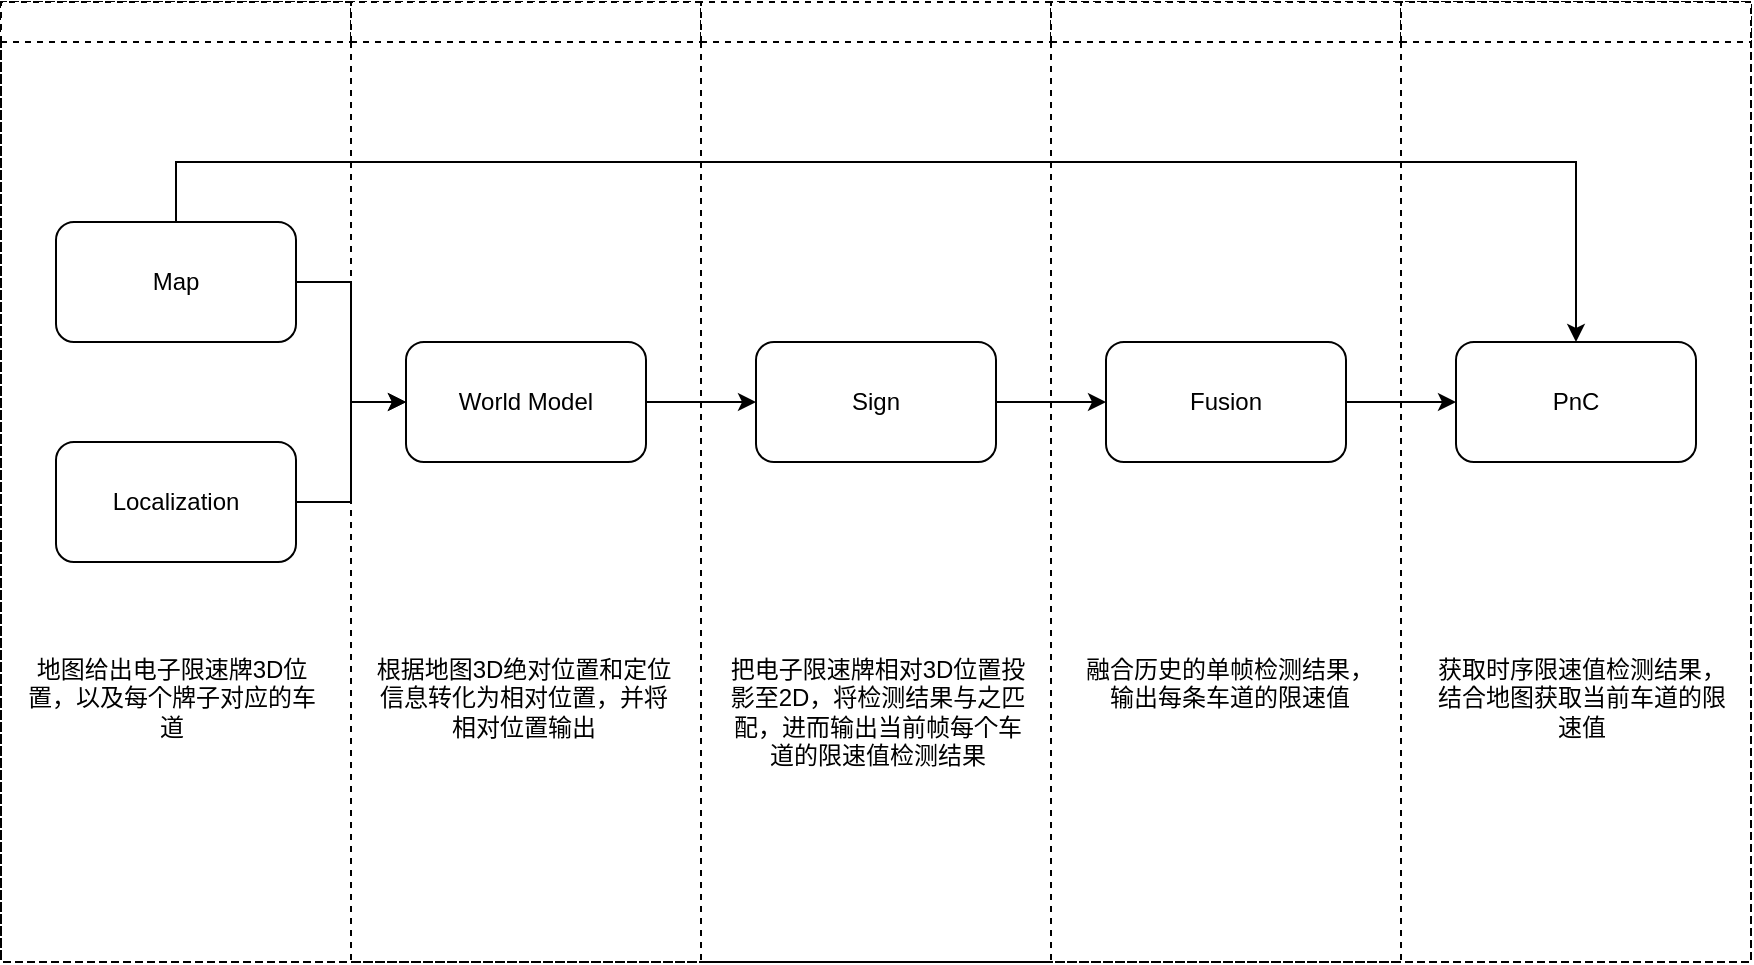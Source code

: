 <mxfile version="14.2.7" type="github">
  <diagram id="AlP86_rGll_gxDinzhBH" name="Page-1">
    <mxGraphModel dx="1697" dy="949" grid="1" gridSize="10" guides="1" tooltips="1" connect="1" arrows="1" fold="1" page="1" pageScale="1" pageWidth="827" pageHeight="1169" math="0" shadow="0">
      <root>
        <mxCell id="0" />
        <mxCell id="1" parent="0" />
        <mxCell id="GrUYqAsf7HT3I4J-Rr9l-7" style="edgeStyle=orthogonalEdgeStyle;rounded=0;orthogonalLoop=1;jettySize=auto;html=1;entryX=0;entryY=0.5;entryDx=0;entryDy=0;" edge="1" parent="1" source="GrUYqAsf7HT3I4J-Rr9l-1" target="GrUYqAsf7HT3I4J-Rr9l-3">
          <mxGeometry relative="1" as="geometry" />
        </mxCell>
        <mxCell id="GrUYqAsf7HT3I4J-Rr9l-35" style="edgeStyle=orthogonalEdgeStyle;rounded=0;orthogonalLoop=1;jettySize=auto;html=1;entryX=0.5;entryY=0;entryDx=0;entryDy=0;" edge="1" parent="1" source="GrUYqAsf7HT3I4J-Rr9l-1" target="GrUYqAsf7HT3I4J-Rr9l-6">
          <mxGeometry relative="1" as="geometry">
            <Array as="points">
              <mxPoint x="180" y="310" />
              <mxPoint x="880" y="310" />
            </Array>
          </mxGeometry>
        </mxCell>
        <mxCell id="GrUYqAsf7HT3I4J-Rr9l-1" value="Map" style="rounded=1;whiteSpace=wrap;html=1;" vertex="1" parent="1">
          <mxGeometry x="120" y="340" width="120" height="60" as="geometry" />
        </mxCell>
        <mxCell id="GrUYqAsf7HT3I4J-Rr9l-8" style="edgeStyle=orthogonalEdgeStyle;rounded=0;orthogonalLoop=1;jettySize=auto;html=1;entryX=0;entryY=0.5;entryDx=0;entryDy=0;" edge="1" parent="1" source="GrUYqAsf7HT3I4J-Rr9l-2" target="GrUYqAsf7HT3I4J-Rr9l-3">
          <mxGeometry relative="1" as="geometry" />
        </mxCell>
        <mxCell id="GrUYqAsf7HT3I4J-Rr9l-2" value="Localization" style="rounded=1;whiteSpace=wrap;html=1;" vertex="1" parent="1">
          <mxGeometry x="120" y="450" width="120" height="60" as="geometry" />
        </mxCell>
        <mxCell id="GrUYqAsf7HT3I4J-Rr9l-9" style="edgeStyle=orthogonalEdgeStyle;rounded=0;orthogonalLoop=1;jettySize=auto;html=1;entryX=0;entryY=0.5;entryDx=0;entryDy=0;" edge="1" parent="1" source="GrUYqAsf7HT3I4J-Rr9l-3" target="GrUYqAsf7HT3I4J-Rr9l-4">
          <mxGeometry relative="1" as="geometry" />
        </mxCell>
        <mxCell id="GrUYqAsf7HT3I4J-Rr9l-3" value="World Model" style="rounded=1;whiteSpace=wrap;html=1;" vertex="1" parent="1">
          <mxGeometry x="295" y="400" width="120" height="60" as="geometry" />
        </mxCell>
        <mxCell id="GrUYqAsf7HT3I4J-Rr9l-10" style="edgeStyle=orthogonalEdgeStyle;rounded=0;orthogonalLoop=1;jettySize=auto;html=1;entryX=0;entryY=0.5;entryDx=0;entryDy=0;" edge="1" parent="1" source="GrUYqAsf7HT3I4J-Rr9l-4" target="GrUYqAsf7HT3I4J-Rr9l-5">
          <mxGeometry relative="1" as="geometry" />
        </mxCell>
        <mxCell id="GrUYqAsf7HT3I4J-Rr9l-4" value="Sign" style="rounded=1;whiteSpace=wrap;html=1;" vertex="1" parent="1">
          <mxGeometry x="470" y="400" width="120" height="60" as="geometry" />
        </mxCell>
        <mxCell id="GrUYqAsf7HT3I4J-Rr9l-11" style="edgeStyle=orthogonalEdgeStyle;rounded=0;orthogonalLoop=1;jettySize=auto;html=1;entryX=0;entryY=0.5;entryDx=0;entryDy=0;" edge="1" parent="1" source="GrUYqAsf7HT3I4J-Rr9l-5" target="GrUYqAsf7HT3I4J-Rr9l-6">
          <mxGeometry relative="1" as="geometry" />
        </mxCell>
        <mxCell id="GrUYqAsf7HT3I4J-Rr9l-5" value="Fusion" style="rounded=1;whiteSpace=wrap;html=1;" vertex="1" parent="1">
          <mxGeometry x="645" y="400" width="120" height="60" as="geometry" />
        </mxCell>
        <mxCell id="GrUYqAsf7HT3I4J-Rr9l-6" value="PnC" style="rounded=1;whiteSpace=wrap;html=1;" vertex="1" parent="1">
          <mxGeometry x="820" y="400" width="120" height="60" as="geometry" />
        </mxCell>
        <mxCell id="GrUYqAsf7HT3I4J-Rr9l-36" value="" style="swimlane;html=1;childLayout=stackLayout;resizeParent=1;resizeParentMax=0;startSize=0;horizontal=0;horizontalStack=1;dashed=1;" vertex="1" parent="1">
          <mxGeometry x="92.5" y="230" width="875" height="480" as="geometry">
            <mxRectangle x="70" y="230" width="50" height="40" as="alternateBounds" />
          </mxGeometry>
        </mxCell>
        <mxCell id="GrUYqAsf7HT3I4J-Rr9l-37" value="" style="swimlane;html=1;startSize=20;dashed=1;" vertex="1" parent="GrUYqAsf7HT3I4J-Rr9l-36">
          <mxGeometry width="175" height="480" as="geometry" />
        </mxCell>
        <mxCell id="GrUYqAsf7HT3I4J-Rr9l-45" value="地图给出电子限速牌3D位置，以及每个牌子对应的车道" style="text;html=1;align=center;verticalAlign=top;whiteSpace=wrap;rounded=0;dashed=1;horizontal=1;" vertex="1" parent="GrUYqAsf7HT3I4J-Rr9l-37">
          <mxGeometry x="10" y="320" width="150" height="140" as="geometry" />
        </mxCell>
        <mxCell id="GrUYqAsf7HT3I4J-Rr9l-40" value="" style="swimlane;html=1;startSize=20;dashed=1;" vertex="1" parent="GrUYqAsf7HT3I4J-Rr9l-36">
          <mxGeometry x="175" width="175" height="480" as="geometry" />
        </mxCell>
        <mxCell id="GrUYqAsf7HT3I4J-Rr9l-46" value="根据地图3D绝对位置和定位信息转化为相对位置，并将相对位置输出" style="text;html=1;align=center;verticalAlign=top;whiteSpace=wrap;rounded=0;dashed=1;" vertex="1" parent="GrUYqAsf7HT3I4J-Rr9l-40">
          <mxGeometry x="11" y="320" width="150" height="140" as="geometry" />
        </mxCell>
        <mxCell id="GrUYqAsf7HT3I4J-Rr9l-41" value="" style="swimlane;html=1;startSize=20;dashed=1;" vertex="1" parent="GrUYqAsf7HT3I4J-Rr9l-36">
          <mxGeometry x="350" width="175" height="480" as="geometry" />
        </mxCell>
        <mxCell id="GrUYqAsf7HT3I4J-Rr9l-47" value="把电子限速牌相对3D位置投影至2D，将检测结果与之匹配，进而输出当前帧每个车道的限速值检测结果" style="text;html=1;align=center;verticalAlign=top;whiteSpace=wrap;rounded=0;dashed=1;" vertex="1" parent="GrUYqAsf7HT3I4J-Rr9l-41">
          <mxGeometry x="13" y="320" width="150" height="140" as="geometry" />
        </mxCell>
        <mxCell id="GrUYqAsf7HT3I4J-Rr9l-43" value="" style="swimlane;html=1;startSize=20;dashed=1;" vertex="1" parent="GrUYqAsf7HT3I4J-Rr9l-36">
          <mxGeometry x="525" width="175" height="480" as="geometry" />
        </mxCell>
        <mxCell id="GrUYqAsf7HT3I4J-Rr9l-48" value="融合历史的单帧检测结果，输出每条车道的限速值" style="text;html=1;align=center;verticalAlign=top;whiteSpace=wrap;rounded=0;dashed=1;" vertex="1" parent="GrUYqAsf7HT3I4J-Rr9l-43">
          <mxGeometry x="14" y="320" width="150" height="140" as="geometry" />
        </mxCell>
        <mxCell id="GrUYqAsf7HT3I4J-Rr9l-42" value="" style="swimlane;html=1;startSize=20;dashed=1;" vertex="1" parent="GrUYqAsf7HT3I4J-Rr9l-36">
          <mxGeometry x="700" width="175" height="480" as="geometry" />
        </mxCell>
        <mxCell id="GrUYqAsf7HT3I4J-Rr9l-49" value="获取时序限速值检测结果，结合地图获取当前车道的限速值" style="text;html=1;align=center;verticalAlign=top;whiteSpace=wrap;rounded=0;dashed=1;" vertex="1" parent="GrUYqAsf7HT3I4J-Rr9l-42">
          <mxGeometry x="15" y="320" width="150" height="140" as="geometry" />
        </mxCell>
      </root>
    </mxGraphModel>
  </diagram>
</mxfile>
